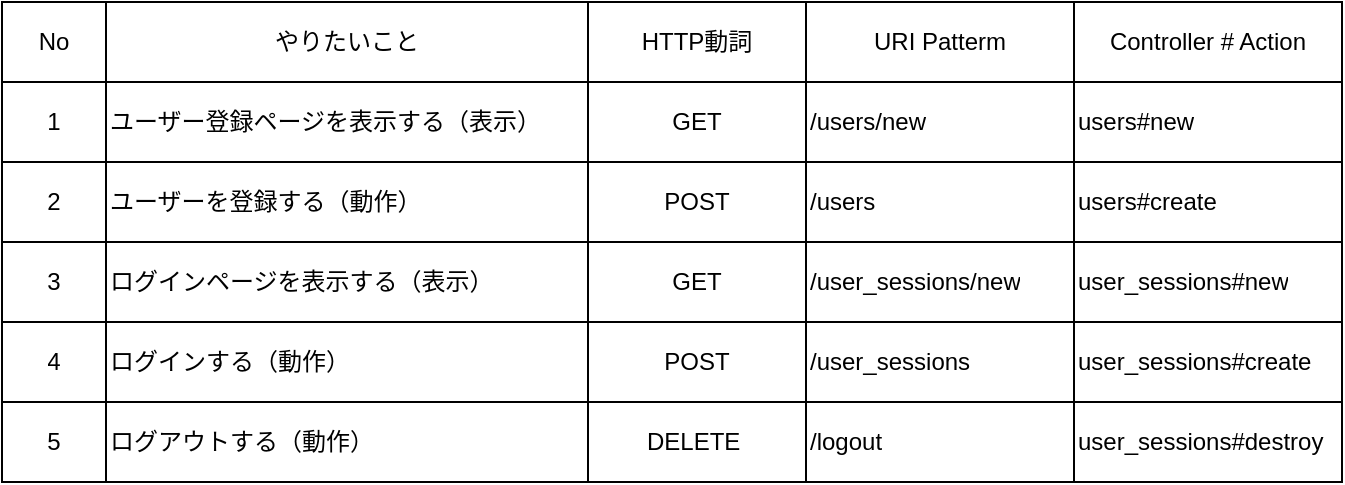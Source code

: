 <mxfile>
    <diagram id="Amnthw8JVcnf3fUL5vqG" name="ページ1">
        <mxGraphModel dx="763" dy="336" grid="1" gridSize="10" guides="1" tooltips="1" connect="1" arrows="1" fold="1" page="1" pageScale="1" pageWidth="827" pageHeight="1169" math="0" shadow="0">
            <root>
                <mxCell id="0"/>
                <mxCell id="1" parent="0"/>
                <mxCell id="71" value="" style="shape=table;startSize=0;container=1;collapsible=0;childLayout=tableLayout;" vertex="1" parent="1">
                    <mxGeometry x="20" y="50" width="670" height="240" as="geometry"/>
                </mxCell>
                <mxCell id="72" value="" style="shape=partialRectangle;collapsible=0;dropTarget=0;pointerEvents=0;fillColor=none;top=0;left=0;bottom=0;right=0;points=[[0,0.5],[1,0.5]];portConstraint=eastwest;align=left;" vertex="1" parent="71">
                    <mxGeometry width="670" height="40" as="geometry"/>
                </mxCell>
                <mxCell id="73" value="No" style="shape=partialRectangle;html=1;whiteSpace=wrap;connectable=0;overflow=hidden;fillColor=none;top=0;left=0;bottom=0;right=0;align=center;" vertex="1" parent="72">
                    <mxGeometry width="52" height="40" as="geometry"/>
                </mxCell>
                <mxCell id="74" value="やりたいこと" style="shape=partialRectangle;html=1;whiteSpace=wrap;connectable=0;overflow=hidden;fillColor=none;top=0;left=0;bottom=0;right=0;" vertex="1" parent="72">
                    <mxGeometry x="52" width="241" height="40" as="geometry"/>
                </mxCell>
                <mxCell id="75" value="HTTP動詞" style="shape=partialRectangle;html=1;whiteSpace=wrap;connectable=0;overflow=hidden;fillColor=none;top=0;left=0;bottom=0;right=0;" vertex="1" parent="72">
                    <mxGeometry x="293" width="109" height="40" as="geometry"/>
                </mxCell>
                <mxCell id="76" value="URI Patterm" style="shape=partialRectangle;html=1;whiteSpace=wrap;connectable=0;overflow=hidden;fillColor=none;top=0;left=0;bottom=0;right=0;" vertex="1" parent="72">
                    <mxGeometry x="402" width="134" height="40" as="geometry"/>
                </mxCell>
                <mxCell id="77" value="Controller # Action" style="shape=partialRectangle;html=1;whiteSpace=wrap;connectable=0;overflow=hidden;fillColor=none;top=0;left=0;bottom=0;right=0;" vertex="1" parent="72">
                    <mxGeometry x="536" width="134" height="40" as="geometry"/>
                </mxCell>
                <mxCell id="78" value="" style="shape=partialRectangle;collapsible=0;dropTarget=0;pointerEvents=0;fillColor=none;top=0;left=0;bottom=0;right=0;points=[[0,0.5],[1,0.5]];portConstraint=eastwest;" vertex="1" parent="71">
                    <mxGeometry y="40" width="670" height="40" as="geometry"/>
                </mxCell>
                <mxCell id="79" value="1" style="shape=partialRectangle;html=1;whiteSpace=wrap;connectable=0;overflow=hidden;fillColor=none;top=0;left=0;bottom=0;right=0;" vertex="1" parent="78">
                    <mxGeometry width="52" height="40" as="geometry"/>
                </mxCell>
                <mxCell id="80" value="ユーザー登録ページを表示する（表示）" style="shape=partialRectangle;html=1;whiteSpace=wrap;connectable=0;overflow=hidden;fillColor=none;top=0;left=0;bottom=0;right=0;align=left;" vertex="1" parent="78">
                    <mxGeometry x="52" width="241" height="40" as="geometry"/>
                </mxCell>
                <mxCell id="81" value="GET" style="shape=partialRectangle;html=1;whiteSpace=wrap;connectable=0;overflow=hidden;fillColor=none;top=0;left=0;bottom=0;right=0;" vertex="1" parent="78">
                    <mxGeometry x="293" width="109" height="40" as="geometry"/>
                </mxCell>
                <mxCell id="82" value="/users/new" style="shape=partialRectangle;html=1;whiteSpace=wrap;connectable=0;overflow=hidden;fillColor=none;top=0;left=0;bottom=0;right=0;labelPosition=center;verticalLabelPosition=middle;align=left;verticalAlign=middle;" vertex="1" parent="78">
                    <mxGeometry x="402" width="134" height="40" as="geometry"/>
                </mxCell>
                <mxCell id="83" value="users#new" style="shape=partialRectangle;html=1;whiteSpace=wrap;connectable=0;overflow=hidden;fillColor=none;top=0;left=0;bottom=0;right=0;align=left;" vertex="1" parent="78">
                    <mxGeometry x="536" width="134" height="40" as="geometry"/>
                </mxCell>
                <mxCell id="84" value="" style="shape=partialRectangle;collapsible=0;dropTarget=0;pointerEvents=0;fillColor=none;top=0;left=0;bottom=0;right=0;points=[[0,0.5],[1,0.5]];portConstraint=eastwest;" vertex="1" parent="71">
                    <mxGeometry y="80" width="670" height="40" as="geometry"/>
                </mxCell>
                <mxCell id="85" value="2" style="shape=partialRectangle;html=1;whiteSpace=wrap;connectable=0;overflow=hidden;fillColor=none;top=0;left=0;bottom=0;right=0;" vertex="1" parent="84">
                    <mxGeometry width="52" height="40" as="geometry"/>
                </mxCell>
                <mxCell id="86" value="ユーザーを登録する（動作）" style="shape=partialRectangle;html=1;whiteSpace=wrap;connectable=0;overflow=hidden;fillColor=none;top=0;left=0;bottom=0;right=0;align=left;" vertex="1" parent="84">
                    <mxGeometry x="52" width="241" height="40" as="geometry"/>
                </mxCell>
                <mxCell id="87" value="POST" style="shape=partialRectangle;html=1;whiteSpace=wrap;connectable=0;overflow=hidden;fillColor=none;top=0;left=0;bottom=0;right=0;" vertex="1" parent="84">
                    <mxGeometry x="293" width="109" height="40" as="geometry"/>
                </mxCell>
                <mxCell id="88" value="/users" style="shape=partialRectangle;html=1;whiteSpace=wrap;connectable=0;overflow=hidden;fillColor=none;top=0;left=0;bottom=0;right=0;align=left;" vertex="1" parent="84">
                    <mxGeometry x="402" width="134" height="40" as="geometry"/>
                </mxCell>
                <mxCell id="89" value="users#create" style="shape=partialRectangle;html=1;whiteSpace=wrap;connectable=0;overflow=hidden;fillColor=none;top=0;left=0;bottom=0;right=0;align=left;" vertex="1" parent="84">
                    <mxGeometry x="536" width="134" height="40" as="geometry"/>
                </mxCell>
                <mxCell id="90" value="" style="shape=partialRectangle;collapsible=0;dropTarget=0;pointerEvents=0;fillColor=none;top=0;left=0;bottom=0;right=0;points=[[0,0.5],[1,0.5]];portConstraint=eastwest;" vertex="1" parent="71">
                    <mxGeometry y="120" width="670" height="40" as="geometry"/>
                </mxCell>
                <mxCell id="91" value="3" style="shape=partialRectangle;html=1;whiteSpace=wrap;connectable=0;overflow=hidden;fillColor=none;top=0;left=0;bottom=0;right=0;" vertex="1" parent="90">
                    <mxGeometry width="52" height="40" as="geometry"/>
                </mxCell>
                <mxCell id="92" value="ログインページを表示する（表示）" style="shape=partialRectangle;html=1;whiteSpace=wrap;connectable=0;overflow=hidden;fillColor=none;top=0;left=0;bottom=0;right=0;align=left;" vertex="1" parent="90">
                    <mxGeometry x="52" width="241" height="40" as="geometry"/>
                </mxCell>
                <mxCell id="93" value="GET" style="shape=partialRectangle;html=1;whiteSpace=wrap;connectable=0;overflow=hidden;fillColor=none;top=0;left=0;bottom=0;right=0;" vertex="1" parent="90">
                    <mxGeometry x="293" width="109" height="40" as="geometry"/>
                </mxCell>
                <mxCell id="94" value="/user_sessions/new" style="shape=partialRectangle;html=1;whiteSpace=wrap;connectable=0;overflow=hidden;fillColor=none;top=0;left=0;bottom=0;right=0;align=left;" vertex="1" parent="90">
                    <mxGeometry x="402" width="134" height="40" as="geometry"/>
                </mxCell>
                <mxCell id="95" value="user_sessions#new" style="shape=partialRectangle;html=1;whiteSpace=wrap;connectable=0;overflow=hidden;fillColor=none;top=0;left=0;bottom=0;right=0;align=left;" vertex="1" parent="90">
                    <mxGeometry x="536" width="134" height="40" as="geometry"/>
                </mxCell>
                <mxCell id="96" value="" style="shape=partialRectangle;collapsible=0;dropTarget=0;pointerEvents=0;fillColor=none;top=0;left=0;bottom=0;right=0;points=[[0,0.5],[1,0.5]];portConstraint=eastwest;" vertex="1" parent="71">
                    <mxGeometry y="160" width="670" height="40" as="geometry"/>
                </mxCell>
                <mxCell id="97" value="4" style="shape=partialRectangle;html=1;whiteSpace=wrap;connectable=0;overflow=hidden;fillColor=none;top=0;left=0;bottom=0;right=0;" vertex="1" parent="96">
                    <mxGeometry width="52" height="40" as="geometry"/>
                </mxCell>
                <mxCell id="98" value="ログインする（動作）" style="shape=partialRectangle;html=1;whiteSpace=wrap;connectable=0;overflow=hidden;fillColor=none;top=0;left=0;bottom=0;right=0;align=left;" vertex="1" parent="96">
                    <mxGeometry x="52" width="241" height="40" as="geometry"/>
                </mxCell>
                <mxCell id="99" value="POST" style="shape=partialRectangle;html=1;whiteSpace=wrap;connectable=0;overflow=hidden;fillColor=none;top=0;left=0;bottom=0;right=0;" vertex="1" parent="96">
                    <mxGeometry x="293" width="109" height="40" as="geometry"/>
                </mxCell>
                <mxCell id="100" value="/user_sessions" style="shape=partialRectangle;html=1;whiteSpace=wrap;connectable=0;overflow=hidden;fillColor=none;top=0;left=0;bottom=0;right=0;align=left;" vertex="1" parent="96">
                    <mxGeometry x="402" width="134" height="40" as="geometry"/>
                </mxCell>
                <mxCell id="101" value="user_sessions#create" style="shape=partialRectangle;html=1;whiteSpace=wrap;connectable=0;overflow=hidden;fillColor=none;top=0;left=0;bottom=0;right=0;align=left;" vertex="1" parent="96">
                    <mxGeometry x="536" width="134" height="40" as="geometry"/>
                </mxCell>
                <mxCell id="102" value="" style="shape=partialRectangle;collapsible=0;dropTarget=0;pointerEvents=0;fillColor=none;top=0;left=0;bottom=0;right=0;points=[[0,0.5],[1,0.5]];portConstraint=eastwest;" vertex="1" parent="71">
                    <mxGeometry y="200" width="670" height="40" as="geometry"/>
                </mxCell>
                <mxCell id="103" value="5" style="shape=partialRectangle;html=1;whiteSpace=wrap;connectable=0;overflow=hidden;fillColor=none;top=0;left=0;bottom=0;right=0;" vertex="1" parent="102">
                    <mxGeometry width="52" height="40" as="geometry"/>
                </mxCell>
                <mxCell id="104" value="ログアウトする（動作）" style="shape=partialRectangle;html=1;whiteSpace=wrap;connectable=0;overflow=hidden;fillColor=none;top=0;left=0;bottom=0;right=0;align=left;" vertex="1" parent="102">
                    <mxGeometry x="52" width="241" height="40" as="geometry"/>
                </mxCell>
                <mxCell id="105" value="DELETE&amp;nbsp;" style="shape=partialRectangle;html=1;whiteSpace=wrap;connectable=0;overflow=hidden;fillColor=none;top=0;left=0;bottom=0;right=0;" vertex="1" parent="102">
                    <mxGeometry x="293" width="109" height="40" as="geometry"/>
                </mxCell>
                <mxCell id="106" value="/logout" style="shape=partialRectangle;html=1;whiteSpace=wrap;connectable=0;overflow=hidden;fillColor=none;top=0;left=0;bottom=0;right=0;align=left;" vertex="1" parent="102">
                    <mxGeometry x="402" width="134" height="40" as="geometry"/>
                </mxCell>
                <mxCell id="107" value="user_sessions#destroy" style="shape=partialRectangle;html=1;whiteSpace=wrap;connectable=0;overflow=hidden;fillColor=none;top=0;left=0;bottom=0;right=0;align=left;" vertex="1" parent="102">
                    <mxGeometry x="536" width="134" height="40" as="geometry"/>
                </mxCell>
            </root>
        </mxGraphModel>
    </diagram>
</mxfile>